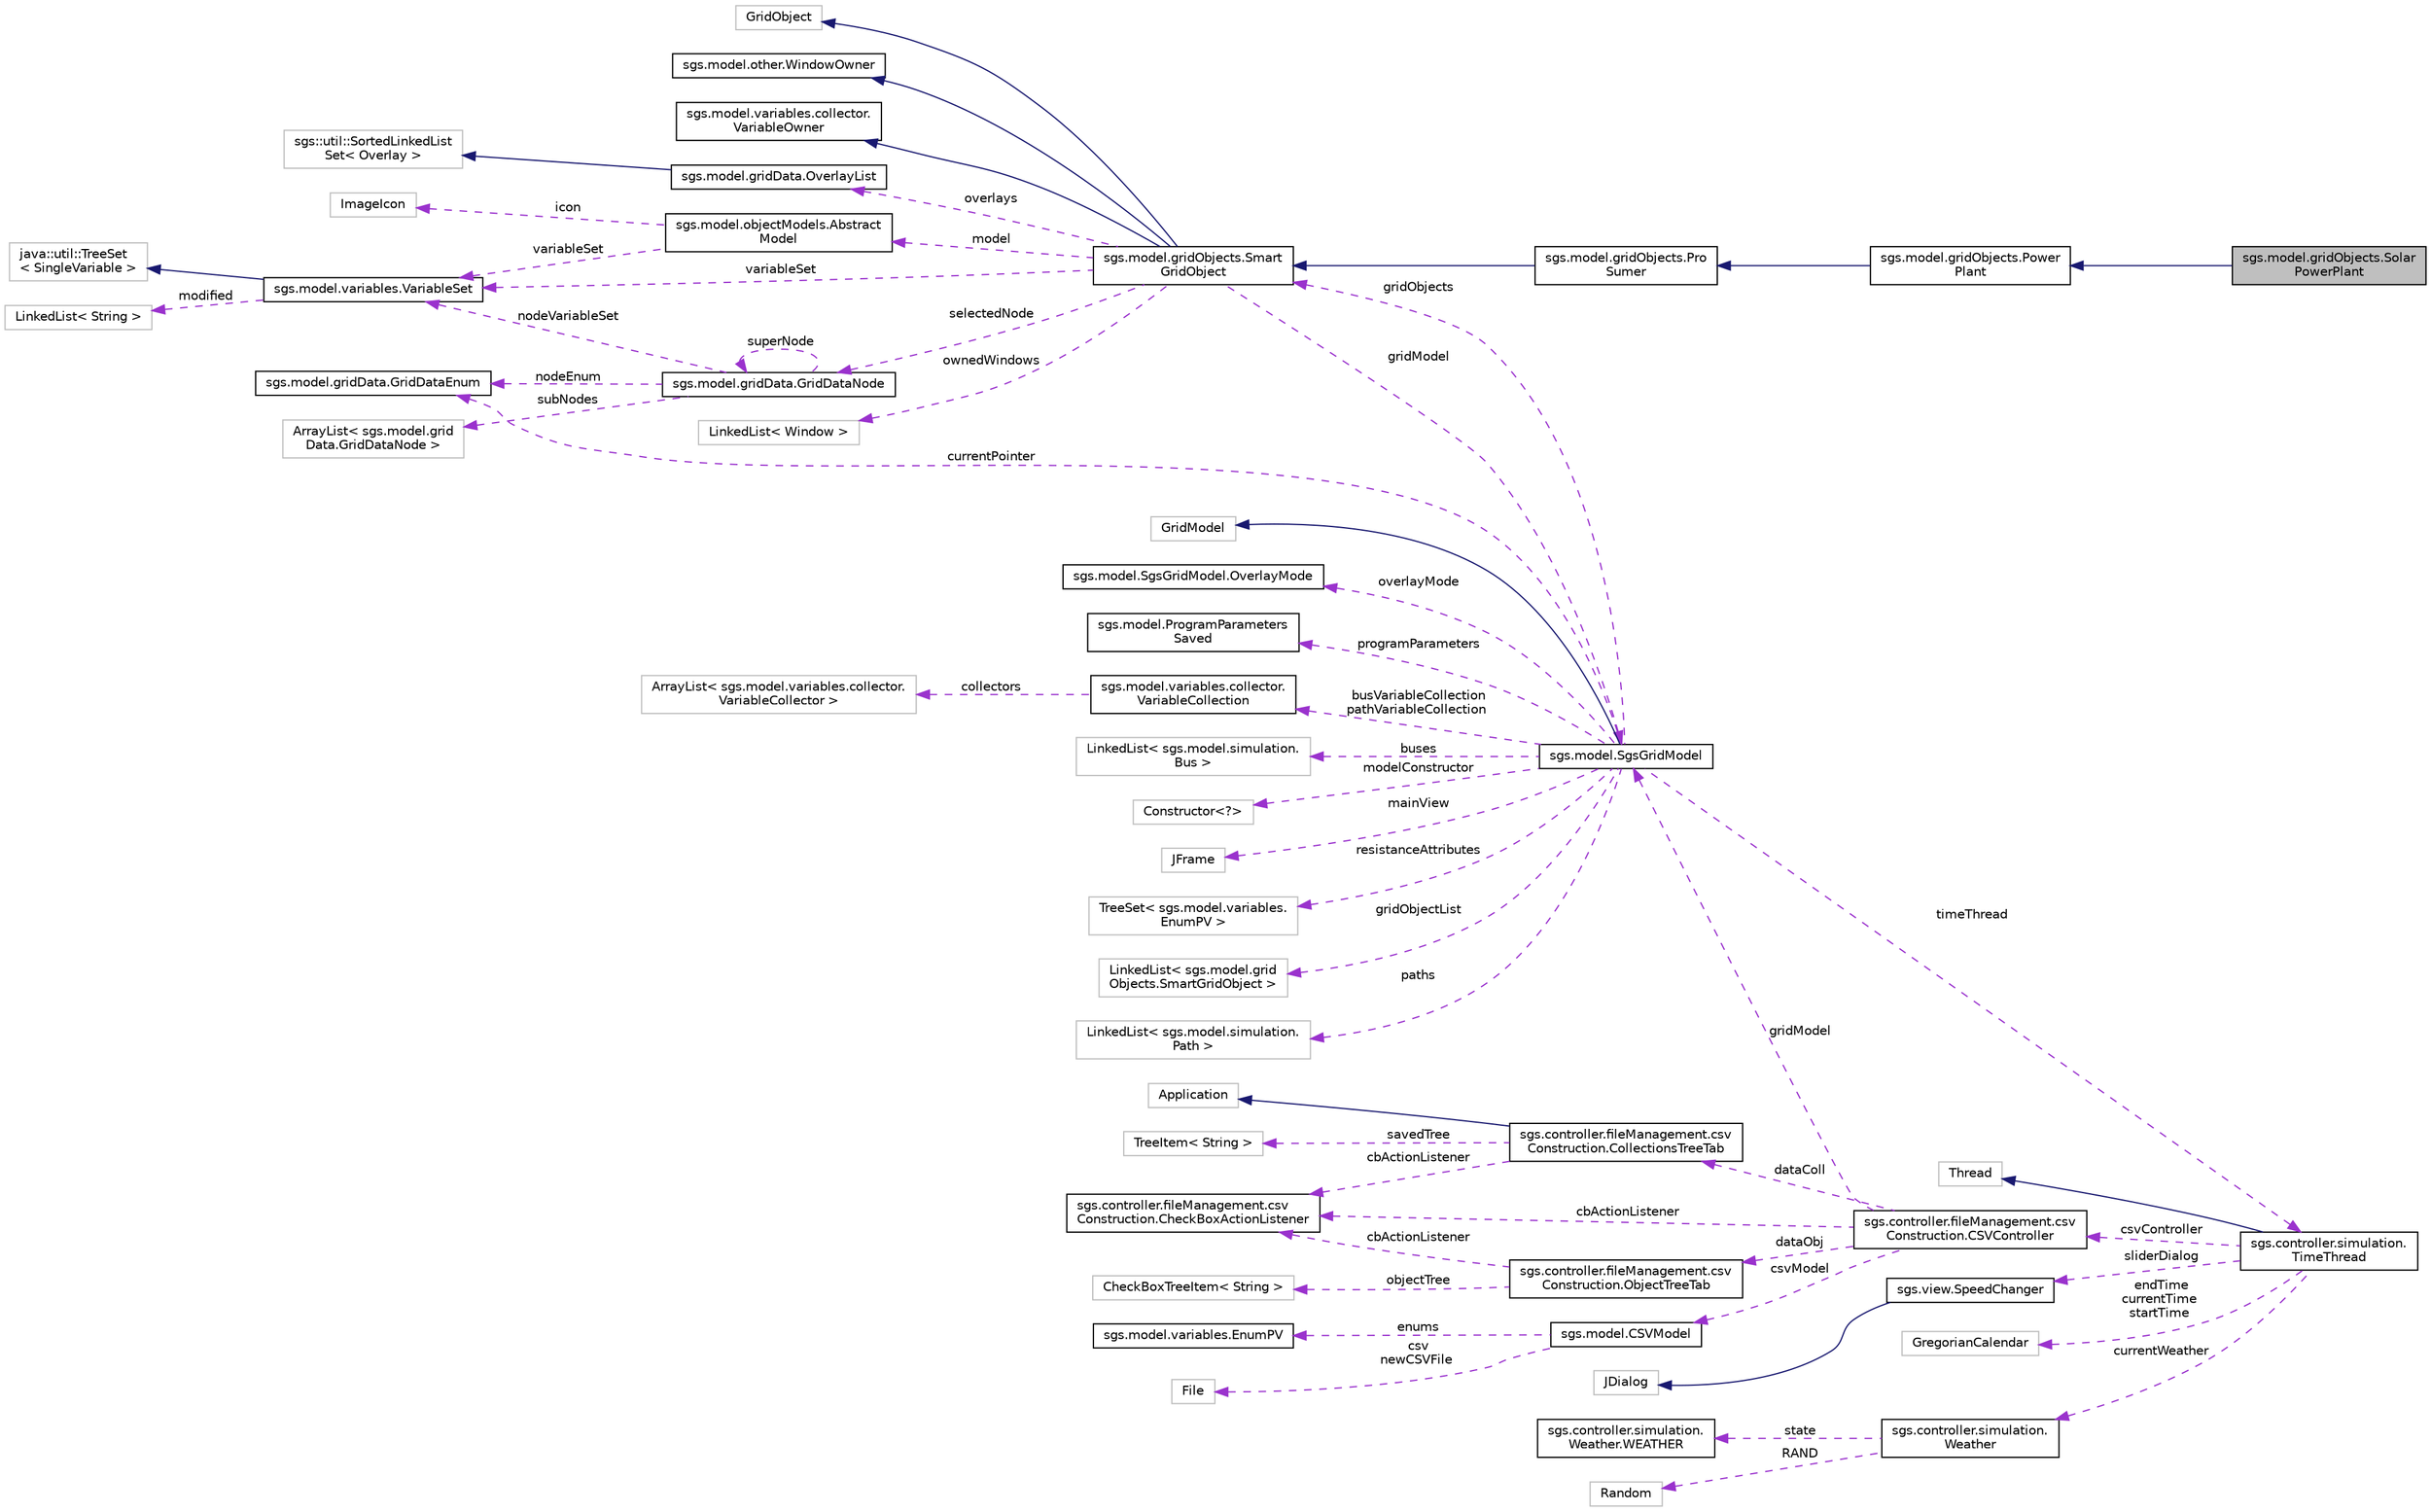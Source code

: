 digraph "sgs.model.gridObjects.SolarPowerPlant"
{
  edge [fontname="Helvetica",fontsize="10",labelfontname="Helvetica",labelfontsize="10"];
  node [fontname="Helvetica",fontsize="10",shape=record];
  rankdir="LR";
  Node1 [label="sgs.model.gridObjects.Solar\lPowerPlant",height=0.2,width=0.4,color="black", fillcolor="grey75", style="filled" fontcolor="black"];
  Node2 -> Node1 [dir="back",color="midnightblue",fontsize="10",style="solid"];
  Node2 [label="sgs.model.gridObjects.Power\lPlant",height=0.2,width=0.4,color="black", fillcolor="white", style="filled",URL="$classsgs_1_1model_1_1grid_objects_1_1_power_plant.html"];
  Node3 -> Node2 [dir="back",color="midnightblue",fontsize="10",style="solid"];
  Node3 [label="sgs.model.gridObjects.Pro\lSumer",height=0.2,width=0.4,color="black", fillcolor="white", style="filled",URL="$classsgs_1_1model_1_1grid_objects_1_1_pro_sumer.html"];
  Node4 -> Node3 [dir="back",color="midnightblue",fontsize="10",style="solid"];
  Node4 [label="sgs.model.gridObjects.Smart\lGridObject",height=0.2,width=0.4,color="black", fillcolor="white", style="filled",URL="$classsgs_1_1model_1_1grid_objects_1_1_smart_grid_object.html"];
  Node5 -> Node4 [dir="back",color="midnightblue",fontsize="10",style="solid"];
  Node5 [label="GridObject",height=0.2,width=0.4,color="grey75", fillcolor="white", style="filled"];
  Node6 -> Node4 [dir="back",color="midnightblue",fontsize="10",style="solid"];
  Node6 [label="sgs.model.other.WindowOwner",height=0.2,width=0.4,color="black", fillcolor="white", style="filled",URL="$interfacesgs_1_1model_1_1other_1_1_window_owner.html"];
  Node7 -> Node4 [dir="back",color="midnightblue",fontsize="10",style="solid"];
  Node7 [label="sgs.model.variables.collector.\lVariableOwner",height=0.2,width=0.4,color="black", fillcolor="white", style="filled",URL="$interfacesgs_1_1model_1_1variables_1_1collector_1_1_variable_owner.html"];
  Node8 -> Node4 [dir="back",color="darkorchid3",fontsize="10",style="dashed",label=" overlays" ];
  Node8 [label="sgs.model.gridData.OverlayList",height=0.2,width=0.4,color="black", fillcolor="white", style="filled",URL="$classsgs_1_1model_1_1grid_data_1_1_overlay_list.html"];
  Node9 -> Node8 [dir="back",color="midnightblue",fontsize="10",style="solid"];
  Node9 [label="sgs::util::SortedLinkedList\lSet\< Overlay \>",height=0.2,width=0.4,color="grey75", fillcolor="white", style="filled"];
  Node10 -> Node4 [dir="back",color="darkorchid3",fontsize="10",style="dashed",label=" model" ];
  Node10 [label="sgs.model.objectModels.Abstract\lModel",height=0.2,width=0.4,color="black", fillcolor="white", style="filled",URL="$classsgs_1_1model_1_1object_models_1_1_abstract_model.html"];
  Node11 -> Node10 [dir="back",color="darkorchid3",fontsize="10",style="dashed",label=" icon" ];
  Node11 [label="ImageIcon",height=0.2,width=0.4,color="grey75", fillcolor="white", style="filled"];
  Node12 -> Node10 [dir="back",color="darkorchid3",fontsize="10",style="dashed",label=" variableSet" ];
  Node12 [label="sgs.model.variables.VariableSet",height=0.2,width=0.4,color="black", fillcolor="white", style="filled",URL="$classsgs_1_1model_1_1variables_1_1_variable_set.html"];
  Node13 -> Node12 [dir="back",color="midnightblue",fontsize="10",style="solid"];
  Node13 [label="java::util::TreeSet\l\< SingleVariable \>",height=0.2,width=0.4,color="grey75", fillcolor="white", style="filled"];
  Node14 -> Node12 [dir="back",color="darkorchid3",fontsize="10",style="dashed",label=" modified" ];
  Node14 [label="LinkedList\< String \>",height=0.2,width=0.4,color="grey75", fillcolor="white", style="filled"];
  Node15 -> Node4 [dir="back",color="darkorchid3",fontsize="10",style="dashed",label=" selectedNode" ];
  Node15 [label="sgs.model.gridData.GridDataNode",height=0.2,width=0.4,color="black", fillcolor="white", style="filled",URL="$classsgs_1_1model_1_1grid_data_1_1_grid_data_node.html"];
  Node16 -> Node15 [dir="back",color="darkorchid3",fontsize="10",style="dashed",label=" nodeEnum" ];
  Node16 [label="sgs.model.gridData.GridDataEnum",height=0.2,width=0.4,color="black", fillcolor="white", style="filled",URL="$enumsgs_1_1model_1_1grid_data_1_1_grid_data_enum.html"];
  Node15 -> Node15 [dir="back",color="darkorchid3",fontsize="10",style="dashed",label=" superNode" ];
  Node17 -> Node15 [dir="back",color="darkorchid3",fontsize="10",style="dashed",label=" subNodes" ];
  Node17 [label="ArrayList\< sgs.model.grid\lData.GridDataNode \>",height=0.2,width=0.4,color="grey75", fillcolor="white", style="filled"];
  Node12 -> Node15 [dir="back",color="darkorchid3",fontsize="10",style="dashed",label=" nodeVariableSet" ];
  Node18 -> Node4 [dir="back",color="darkorchid3",fontsize="10",style="dashed",label=" gridModel" ];
  Node18 [label="sgs.model.SgsGridModel",height=0.2,width=0.4,color="black", fillcolor="white", style="filled",URL="$classsgs_1_1model_1_1_sgs_grid_model.html"];
  Node19 -> Node18 [dir="back",color="midnightblue",fontsize="10",style="solid"];
  Node19 [label="GridModel",height=0.2,width=0.4,color="grey75", fillcolor="white", style="filled"];
  Node20 -> Node18 [dir="back",color="darkorchid3",fontsize="10",style="dashed",label=" overlayMode" ];
  Node20 [label="sgs.model.SgsGridModel.OverlayMode",height=0.2,width=0.4,color="black", fillcolor="white", style="filled",URL="$enumsgs_1_1model_1_1_sgs_grid_model_1_1_overlay_mode.html"];
  Node21 -> Node18 [dir="back",color="darkorchid3",fontsize="10",style="dashed",label=" programParameters" ];
  Node21 [label="sgs.model.ProgramParameters\lSaved",height=0.2,width=0.4,color="black", fillcolor="white", style="filled",URL="$classsgs_1_1model_1_1_program_parameters_saved.html"];
  Node16 -> Node18 [dir="back",color="darkorchid3",fontsize="10",style="dashed",label=" currentPointer" ];
  Node4 -> Node18 [dir="back",color="darkorchid3",fontsize="10",style="dashed",label=" gridObjects" ];
  Node22 -> Node18 [dir="back",color="darkorchid3",fontsize="10",style="dashed",label=" busVariableCollection\npathVariableCollection" ];
  Node22 [label="sgs.model.variables.collector.\lVariableCollection",height=0.2,width=0.4,color="black", fillcolor="white", style="filled",URL="$classsgs_1_1model_1_1variables_1_1collector_1_1_variable_collection.html"];
  Node23 -> Node22 [dir="back",color="darkorchid3",fontsize="10",style="dashed",label=" collectors" ];
  Node23 [label="ArrayList\< sgs.model.variables.collector.\lVariableCollector \>",height=0.2,width=0.4,color="grey75", fillcolor="white", style="filled"];
  Node24 -> Node18 [dir="back",color="darkorchid3",fontsize="10",style="dashed",label=" buses" ];
  Node24 [label="LinkedList\< sgs.model.simulation.\lBus \>",height=0.2,width=0.4,color="grey75", fillcolor="white", style="filled"];
  Node25 -> Node18 [dir="back",color="darkorchid3",fontsize="10",style="dashed",label=" modelConstructor" ];
  Node25 [label="Constructor\<?\>",height=0.2,width=0.4,color="grey75", fillcolor="white", style="filled"];
  Node26 -> Node18 [dir="back",color="darkorchid3",fontsize="10",style="dashed",label=" mainView" ];
  Node26 [label="JFrame",height=0.2,width=0.4,color="grey75", fillcolor="white", style="filled"];
  Node27 -> Node18 [dir="back",color="darkorchid3",fontsize="10",style="dashed",label=" resistanceAttributes" ];
  Node27 [label="TreeSet\< sgs.model.variables.\lEnumPV \>",height=0.2,width=0.4,color="grey75", fillcolor="white", style="filled"];
  Node28 -> Node18 [dir="back",color="darkorchid3",fontsize="10",style="dashed",label=" timeThread" ];
  Node28 [label="sgs.controller.simulation.\lTimeThread",height=0.2,width=0.4,color="black", fillcolor="white", style="filled",URL="$classsgs_1_1controller_1_1simulation_1_1_time_thread.html"];
  Node29 -> Node28 [dir="back",color="midnightblue",fontsize="10",style="solid"];
  Node29 [label="Thread",height=0.2,width=0.4,color="grey75", fillcolor="white", style="filled"];
  Node30 -> Node28 [dir="back",color="darkorchid3",fontsize="10",style="dashed",label=" csvController" ];
  Node30 [label="sgs.controller.fileManagement.csv\lConstruction.CSVController",height=0.2,width=0.4,color="black", fillcolor="white", style="filled",URL="$classsgs_1_1controller_1_1file_management_1_1csv_construction_1_1_c_s_v_controller.html"];
  Node31 -> Node30 [dir="back",color="darkorchid3",fontsize="10",style="dashed",label=" dataColl" ];
  Node31 [label="sgs.controller.fileManagement.csv\lConstruction.CollectionsTreeTab",height=0.2,width=0.4,color="black", fillcolor="white", style="filled",URL="$classsgs_1_1controller_1_1file_management_1_1csv_construction_1_1_collections_tree_tab.html"];
  Node32 -> Node31 [dir="back",color="midnightblue",fontsize="10",style="solid"];
  Node32 [label="Application",height=0.2,width=0.4,color="grey75", fillcolor="white", style="filled"];
  Node33 -> Node31 [dir="back",color="darkorchid3",fontsize="10",style="dashed",label=" savedTree" ];
  Node33 [label="TreeItem\< String \>",height=0.2,width=0.4,color="grey75", fillcolor="white", style="filled"];
  Node34 -> Node31 [dir="back",color="darkorchid3",fontsize="10",style="dashed",label=" cbActionListener" ];
  Node34 [label="sgs.controller.fileManagement.csv\lConstruction.CheckBoxActionListener",height=0.2,width=0.4,color="black", fillcolor="white", style="filled",URL="$classsgs_1_1controller_1_1file_management_1_1csv_construction_1_1_check_box_action_listener.html"];
  Node18 -> Node30 [dir="back",color="darkorchid3",fontsize="10",style="dashed",label=" gridModel" ];
  Node35 -> Node30 [dir="back",color="darkorchid3",fontsize="10",style="dashed",label=" dataObj" ];
  Node35 [label="sgs.controller.fileManagement.csv\lConstruction.ObjectTreeTab",height=0.2,width=0.4,color="black", fillcolor="white", style="filled",URL="$classsgs_1_1controller_1_1file_management_1_1csv_construction_1_1_object_tree_tab.html"];
  Node36 -> Node35 [dir="back",color="darkorchid3",fontsize="10",style="dashed",label=" objectTree" ];
  Node36 [label="CheckBoxTreeItem\< String \>",height=0.2,width=0.4,color="grey75", fillcolor="white", style="filled"];
  Node34 -> Node35 [dir="back",color="darkorchid3",fontsize="10",style="dashed",label=" cbActionListener" ];
  Node37 -> Node30 [dir="back",color="darkorchid3",fontsize="10",style="dashed",label=" csvModel" ];
  Node37 [label="sgs.model.CSVModel",height=0.2,width=0.4,color="black", fillcolor="white", style="filled",URL="$classsgs_1_1model_1_1_c_s_v_model.html"];
  Node38 -> Node37 [dir="back",color="darkorchid3",fontsize="10",style="dashed",label=" enums" ];
  Node38 [label="sgs.model.variables.EnumPV",height=0.2,width=0.4,color="black", fillcolor="white", style="filled",URL="$enumsgs_1_1model_1_1variables_1_1_enum_p_v.html"];
  Node39 -> Node37 [dir="back",color="darkorchid3",fontsize="10",style="dashed",label=" csv\nnewCSVFile" ];
  Node39 [label="File",height=0.2,width=0.4,color="grey75", fillcolor="white", style="filled"];
  Node34 -> Node30 [dir="back",color="darkorchid3",fontsize="10",style="dashed",label=" cbActionListener" ];
  Node40 -> Node28 [dir="back",color="darkorchid3",fontsize="10",style="dashed",label=" sliderDialog" ];
  Node40 [label="sgs.view.SpeedChanger",height=0.2,width=0.4,color="black", fillcolor="white", style="filled",URL="$classsgs_1_1view_1_1_speed_changer.html"];
  Node41 -> Node40 [dir="back",color="midnightblue",fontsize="10",style="solid"];
  Node41 [label="JDialog",height=0.2,width=0.4,color="grey75", fillcolor="white", style="filled"];
  Node42 -> Node28 [dir="back",color="darkorchid3",fontsize="10",style="dashed",label=" endTime\ncurrentTime\nstartTime" ];
  Node42 [label="GregorianCalendar",height=0.2,width=0.4,color="grey75", fillcolor="white", style="filled"];
  Node43 -> Node28 [dir="back",color="darkorchid3",fontsize="10",style="dashed",label=" currentWeather" ];
  Node43 [label="sgs.controller.simulation.\lWeather",height=0.2,width=0.4,color="black", fillcolor="white", style="filled",URL="$classsgs_1_1controller_1_1simulation_1_1_weather.html"];
  Node44 -> Node43 [dir="back",color="darkorchid3",fontsize="10",style="dashed",label=" state" ];
  Node44 [label="sgs.controller.simulation.\lWeather.WEATHER",height=0.2,width=0.4,color="black", fillcolor="white", style="filled",URL="$enumsgs_1_1controller_1_1simulation_1_1_weather_1_1_w_e_a_t_h_e_r.html"];
  Node45 -> Node43 [dir="back",color="darkorchid3",fontsize="10",style="dashed",label=" RAND" ];
  Node45 [label="Random",height=0.2,width=0.4,color="grey75", fillcolor="white", style="filled"];
  Node46 -> Node18 [dir="back",color="darkorchid3",fontsize="10",style="dashed",label=" gridObjectList" ];
  Node46 [label="LinkedList\< sgs.model.grid\lObjects.SmartGridObject \>",height=0.2,width=0.4,color="grey75", fillcolor="white", style="filled"];
  Node47 -> Node18 [dir="back",color="darkorchid3",fontsize="10",style="dashed",label=" paths" ];
  Node47 [label="LinkedList\< sgs.model.simulation.\lPath \>",height=0.2,width=0.4,color="grey75", fillcolor="white", style="filled"];
  Node48 -> Node4 [dir="back",color="darkorchid3",fontsize="10",style="dashed",label=" ownedWindows" ];
  Node48 [label="LinkedList\< Window \>",height=0.2,width=0.4,color="grey75", fillcolor="white", style="filled"];
  Node12 -> Node4 [dir="back",color="darkorchid3",fontsize="10",style="dashed",label=" variableSet" ];
}
